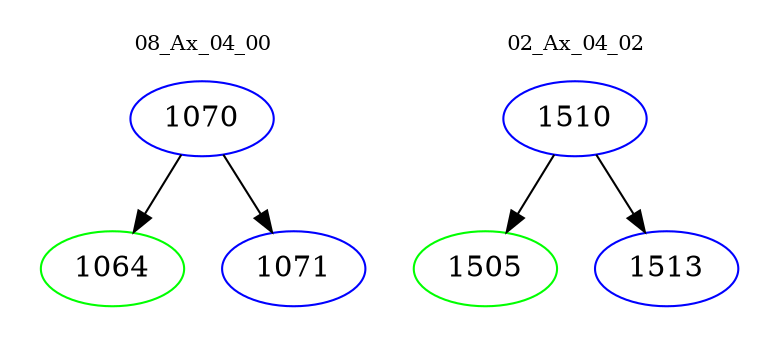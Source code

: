 digraph{
subgraph cluster_0 {
color = white
label = "08_Ax_04_00";
fontsize=10;
T0_1070 [label="1070", color="blue"]
T0_1070 -> T0_1064 [color="black"]
T0_1064 [label="1064", color="green"]
T0_1070 -> T0_1071 [color="black"]
T0_1071 [label="1071", color="blue"]
}
subgraph cluster_1 {
color = white
label = "02_Ax_04_02";
fontsize=10;
T1_1510 [label="1510", color="blue"]
T1_1510 -> T1_1505 [color="black"]
T1_1505 [label="1505", color="green"]
T1_1510 -> T1_1513 [color="black"]
T1_1513 [label="1513", color="blue"]
}
}
